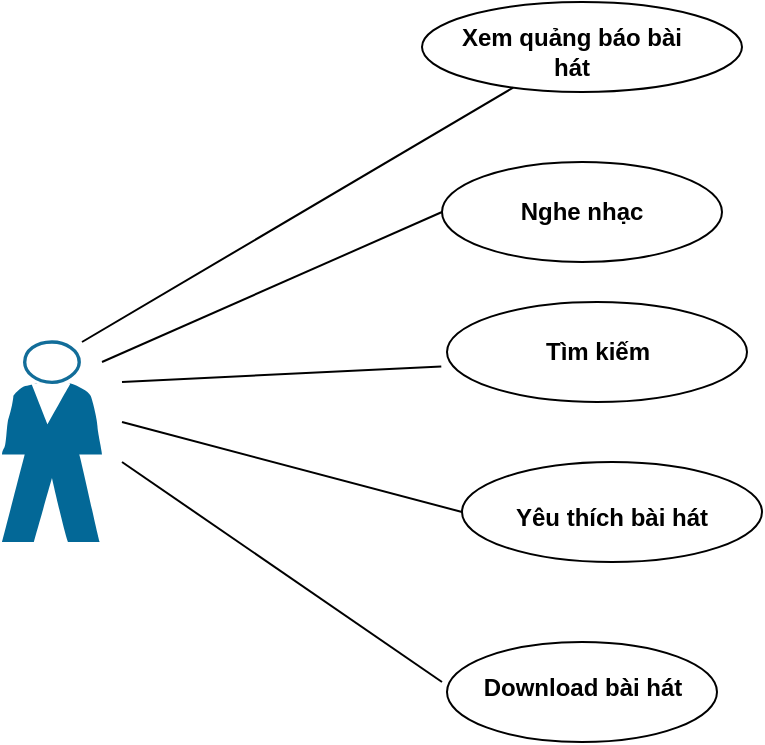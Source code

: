 <mxfile version="14.6.11" type="github" pages="4">
  <diagram id="IDKHyacnDfCnakZO-BiC" name="user">
    <mxGraphModel dx="1024" dy="477" grid="1" gridSize="10" guides="1" tooltips="1" connect="1" arrows="1" fold="1" page="1" pageScale="1" pageWidth="850" pageHeight="1100" math="0" shadow="0">
      <root>
        <mxCell id="0" />
        <mxCell id="1" parent="0" />
        <mxCell id="XPK_ZJJc3qF2LnLm9UPg-12" value="" style="ellipse;whiteSpace=wrap;html=1;" parent="1" vertex="1">
          <mxGeometry x="310" y="80" width="160" height="45" as="geometry" />
        </mxCell>
        <mxCell id="XPK_ZJJc3qF2LnLm9UPg-13" value="&lt;b&gt;Xem quảng báo bài hát&lt;/b&gt;" style="text;html=1;strokeColor=none;fillColor=none;align=center;verticalAlign=middle;whiteSpace=wrap;rounded=0;" parent="1" vertex="1">
          <mxGeometry x="320" y="95" width="130" height="20" as="geometry" />
        </mxCell>
        <mxCell id="XPK_ZJJc3qF2LnLm9UPg-14" value="" style="ellipse;whiteSpace=wrap;html=1;" parent="1" vertex="1">
          <mxGeometry x="320" y="160" width="140" height="50" as="geometry" />
        </mxCell>
        <mxCell id="XPK_ZJJc3qF2LnLm9UPg-15" value="&lt;b&gt;Nghe nhạc&lt;/b&gt;" style="text;html=1;strokeColor=none;fillColor=none;align=center;verticalAlign=middle;whiteSpace=wrap;rounded=0;" parent="1" vertex="1">
          <mxGeometry x="350" y="177.5" width="80" height="15" as="geometry" />
        </mxCell>
        <mxCell id="XPK_ZJJc3qF2LnLm9UPg-17" value="&lt;b&gt;Tìm kiếm&lt;/b&gt;" style="ellipse;whiteSpace=wrap;html=1;" parent="1" vertex="1">
          <mxGeometry x="322.5" y="230" width="150" height="50" as="geometry" />
        </mxCell>
        <mxCell id="XPK_ZJJc3qF2LnLm9UPg-20" value="" style="ellipse;whiteSpace=wrap;html=1;" parent="1" vertex="1">
          <mxGeometry x="330" y="310" width="150" height="50" as="geometry" />
        </mxCell>
        <mxCell id="XPK_ZJJc3qF2LnLm9UPg-21" value="&lt;b&gt;Yêu thích bài hát&lt;/b&gt;" style="text;html=1;strokeColor=none;fillColor=none;align=center;verticalAlign=middle;whiteSpace=wrap;rounded=0;" parent="1" vertex="1">
          <mxGeometry x="340" y="330" width="130" height="15" as="geometry" />
        </mxCell>
        <mxCell id="XPK_ZJJc3qF2LnLm9UPg-27" value="" style="ellipse;whiteSpace=wrap;html=1;" parent="1" vertex="1">
          <mxGeometry x="322.5" y="400" width="135" height="50" as="geometry" />
        </mxCell>
        <mxCell id="XPK_ZJJc3qF2LnLm9UPg-28" value="&lt;b&gt;Download bài hát&lt;/b&gt;" style="text;html=1;strokeColor=none;fillColor=none;align=center;verticalAlign=middle;whiteSpace=wrap;rounded=0;" parent="1" vertex="1">
          <mxGeometry x="332.5" y="410" width="115" height="25" as="geometry" />
        </mxCell>
        <mxCell id="LQmH_3NReBdy-8mwZp02-1" value="" style="shape=mxgraph.cisco.people.standing_man;html=1;pointerEvents=1;dashed=0;fillColor=#036897;strokeColor=#ffffff;strokeWidth=2;verticalLabelPosition=bottom;verticalAlign=top;align=center;outlineConnect=0;" parent="1" vertex="1">
          <mxGeometry x="100" y="250" width="50" height="100" as="geometry" />
        </mxCell>
        <mxCell id="59jQdxUxlvrfAt8fMVxf-2" value="" style="endArrow=none;html=1;" parent="1" target="XPK_ZJJc3qF2LnLm9UPg-12" edge="1">
          <mxGeometry width="50" height="50" relative="1" as="geometry">
            <mxPoint x="140" y="250" as="sourcePoint" />
            <mxPoint x="210" y="110" as="targetPoint" />
          </mxGeometry>
        </mxCell>
        <mxCell id="59jQdxUxlvrfAt8fMVxf-3" value="" style="endArrow=none;html=1;entryX=0;entryY=0.5;entryDx=0;entryDy=0;" parent="1" target="XPK_ZJJc3qF2LnLm9UPg-14" edge="1">
          <mxGeometry width="50" height="50" relative="1" as="geometry">
            <mxPoint x="150" y="260" as="sourcePoint" />
            <mxPoint x="210" y="110" as="targetPoint" />
          </mxGeometry>
        </mxCell>
        <mxCell id="59jQdxUxlvrfAt8fMVxf-4" value="" style="endArrow=none;html=1;entryX=-0.019;entryY=0.644;entryDx=0;entryDy=0;entryPerimeter=0;" parent="1" target="XPK_ZJJc3qF2LnLm9UPg-17" edge="1">
          <mxGeometry width="50" height="50" relative="1" as="geometry">
            <mxPoint x="160" y="270" as="sourcePoint" />
            <mxPoint x="220" y="120" as="targetPoint" />
          </mxGeometry>
        </mxCell>
        <mxCell id="59jQdxUxlvrfAt8fMVxf-5" value="" style="endArrow=none;html=1;entryX=0;entryY=0.5;entryDx=0;entryDy=0;" parent="1" target="XPK_ZJJc3qF2LnLm9UPg-20" edge="1">
          <mxGeometry width="50" height="50" relative="1" as="geometry">
            <mxPoint x="160" y="290" as="sourcePoint" />
            <mxPoint x="320" y="330" as="targetPoint" />
          </mxGeometry>
        </mxCell>
        <mxCell id="59jQdxUxlvrfAt8fMVxf-6" value="" style="endArrow=none;html=1;" parent="1" edge="1">
          <mxGeometry width="50" height="50" relative="1" as="geometry">
            <mxPoint x="160" y="310" as="sourcePoint" />
            <mxPoint x="320" y="420" as="targetPoint" />
          </mxGeometry>
        </mxCell>
      </root>
    </mxGraphModel>
  </diagram>
  <diagram id="T5v34h_ZjHuQWcAYdrY_" name="listten">
    <mxGraphModel dx="1205" dy="561" grid="1" gridSize="10" guides="1" tooltips="1" connect="1" arrows="1" fold="1" page="1" pageScale="1" pageWidth="850" pageHeight="1100" math="0" shadow="0">
      <root>
        <mxCell id="AHUAUrbn2qdXQ1BKZ7xm-0" />
        <mxCell id="AHUAUrbn2qdXQ1BKZ7xm-1" parent="AHUAUrbn2qdXQ1BKZ7xm-0" />
        <mxCell id="q0q16ZGH-iIZusizeGe_-0" value="" style="shape=mxgraph.signs.people.woman_2;html=1;pointerEvents=1;fillColor=#000000;strokeColor=none;verticalLabelPosition=bottom;verticalAlign=top;align=center;" parent="AHUAUrbn2qdXQ1BKZ7xm-1" vertex="1">
          <mxGeometry x="20" y="325" width="60" height="120" as="geometry" />
        </mxCell>
        <mxCell id="q0q16ZGH-iIZusizeGe_-1" value="" style="ellipse;whiteSpace=wrap;html=1;" parent="AHUAUrbn2qdXQ1BKZ7xm-1" vertex="1">
          <mxGeometry x="180" y="340" width="180" height="70" as="geometry" />
        </mxCell>
        <mxCell id="q0q16ZGH-iIZusizeGe_-2" value="&lt;b&gt;Chọn Album, chủ đề,thể loại bài hát&lt;/b&gt;" style="text;html=1;strokeColor=none;fillColor=none;align=center;verticalAlign=middle;whiteSpace=wrap;rounded=0;" parent="AHUAUrbn2qdXQ1BKZ7xm-1" vertex="1">
          <mxGeometry x="195" y="360" width="155" height="30" as="geometry" />
        </mxCell>
        <mxCell id="q0q16ZGH-iIZusizeGe_-3" value="&lt;b&gt;Chọn một bài hát&lt;/b&gt;" style="ellipse;whiteSpace=wrap;html=1;" parent="AHUAUrbn2qdXQ1BKZ7xm-1" vertex="1">
          <mxGeometry x="370" y="160" width="150" height="50" as="geometry" />
        </mxCell>
        <mxCell id="q0q16ZGH-iIZusizeGe_-4" value="Nghe các bài hát trong bảng xếp hạng" style="ellipse;whiteSpace=wrap;html=1;fontStyle=1" parent="AHUAUrbn2qdXQ1BKZ7xm-1" vertex="1">
          <mxGeometry x="390" y="480" width="160" height="50" as="geometry" />
        </mxCell>
        <mxCell id="q0q16ZGH-iIZusizeGe_-5" value="&lt;b&gt;Nghe nhạc&lt;/b&gt;" style="ellipse;whiteSpace=wrap;html=1;" parent="AHUAUrbn2qdXQ1BKZ7xm-1" vertex="1">
          <mxGeometry x="480" y="320" width="120" height="40" as="geometry" />
        </mxCell>
        <mxCell id="q0q16ZGH-iIZusizeGe_-6" value="&lt;span&gt;Nghe &lt;/span&gt;lặp lại" style="ellipse;whiteSpace=wrap;html=1;fontStyle=1" parent="AHUAUrbn2qdXQ1BKZ7xm-1" vertex="1">
          <mxGeometry x="620" y="160" width="110" height="40" as="geometry" />
        </mxCell>
        <mxCell id="q0q16ZGH-iIZusizeGe_-7" value="Yêu thích" style="ellipse;whiteSpace=wrap;html=1;fontStyle=1" parent="AHUAUrbn2qdXQ1BKZ7xm-1" vertex="1">
          <mxGeometry x="690" y="260" width="100" height="40" as="geometry" />
        </mxCell>
        <mxCell id="q0q16ZGH-iIZusizeGe_-8" value="Download" style="ellipse;whiteSpace=wrap;html=1;fontStyle=1" parent="AHUAUrbn2qdXQ1BKZ7xm-1" vertex="1">
          <mxGeometry x="700" y="365" width="100" height="40" as="geometry" />
        </mxCell>
        <mxCell id="q0q16ZGH-iIZusizeGe_-9" value="Nghe xáo bài" style="ellipse;whiteSpace=wrap;html=1;fontStyle=1" parent="AHUAUrbn2qdXQ1BKZ7xm-1" vertex="1">
          <mxGeometry x="510" y="580" width="120" height="40" as="geometry" />
        </mxCell>
        <mxCell id="q0q16ZGH-iIZusizeGe_-10" value="Nghe lặp lại" style="ellipse;whiteSpace=wrap;html=1;fontStyle=1" parent="AHUAUrbn2qdXQ1BKZ7xm-1" vertex="1">
          <mxGeometry x="670" y="580" width="110" height="40" as="geometry" />
        </mxCell>
        <mxCell id="q0q16ZGH-iIZusizeGe_-11" value="Chọn chế độ nghe" style="ellipse;whiteSpace=wrap;html=1;fontStyle=1" parent="AHUAUrbn2qdXQ1BKZ7xm-1" vertex="1">
          <mxGeometry x="610" y="485" width="110" height="40" as="geometry" />
        </mxCell>
        <mxCell id="bTbORLw16BzW8U07cPi3-0" value="" style="endArrow=none;html=1;entryX=0;entryY=1;entryDx=0;entryDy=0;exitX=0.5;exitY=0;exitDx=0;exitDy=0;" parent="AHUAUrbn2qdXQ1BKZ7xm-1" source="q0q16ZGH-iIZusizeGe_-1" target="q0q16ZGH-iIZusizeGe_-3" edge="1">
          <mxGeometry width="50" height="50" relative="1" as="geometry">
            <mxPoint x="410" y="480" as="sourcePoint" />
            <mxPoint x="460" y="430" as="targetPoint" />
          </mxGeometry>
        </mxCell>
        <mxCell id="bTbORLw16BzW8U07cPi3-1" value="" style="endArrow=none;html=1;entryX=0;entryY=0;entryDx=0;entryDy=0;exitX=0.5;exitY=1;exitDx=0;exitDy=0;" parent="AHUAUrbn2qdXQ1BKZ7xm-1" source="q0q16ZGH-iIZusizeGe_-1" target="q0q16ZGH-iIZusizeGe_-4" edge="1">
          <mxGeometry width="50" height="50" relative="1" as="geometry">
            <mxPoint x="140" y="560" as="sourcePoint" />
            <mxPoint x="190" y="510" as="targetPoint" />
          </mxGeometry>
        </mxCell>
        <mxCell id="bTbORLw16BzW8U07cPi3-3" value="" style="endArrow=none;html=1;entryX=0;entryY=0.5;entryDx=0;entryDy=0;" parent="AHUAUrbn2qdXQ1BKZ7xm-1" source="q0q16ZGH-iIZusizeGe_-4" target="q0q16ZGH-iIZusizeGe_-11" edge="1">
          <mxGeometry width="50" height="50" relative="1" as="geometry">
            <mxPoint x="510" y="560" as="sourcePoint" />
            <mxPoint x="560" y="510" as="targetPoint" />
          </mxGeometry>
        </mxCell>
        <mxCell id="bTbORLw16BzW8U07cPi3-4" value="" style="endArrow=none;html=1;entryX=0.5;entryY=1;entryDx=0;entryDy=0;exitX=1;exitY=0;exitDx=0;exitDy=0;" parent="AHUAUrbn2qdXQ1BKZ7xm-1" source="q0q16ZGH-iIZusizeGe_-9" target="q0q16ZGH-iIZusizeGe_-11" edge="1">
          <mxGeometry width="50" height="50" relative="1" as="geometry">
            <mxPoint x="560" y="610" as="sourcePoint" />
            <mxPoint x="600" y="570" as="targetPoint" />
          </mxGeometry>
        </mxCell>
        <mxCell id="bTbORLw16BzW8U07cPi3-5" value="" style="endArrow=none;html=1;exitX=0.5;exitY=0;exitDx=0;exitDy=0;entryX=0.5;entryY=1;entryDx=0;entryDy=0;" parent="AHUAUrbn2qdXQ1BKZ7xm-1" source="q0q16ZGH-iIZusizeGe_-10" target="q0q16ZGH-iIZusizeGe_-11" edge="1">
          <mxGeometry width="50" height="50" relative="1" as="geometry">
            <mxPoint x="640" y="640" as="sourcePoint" />
            <mxPoint x="660" y="550" as="targetPoint" />
          </mxGeometry>
        </mxCell>
        <mxCell id="bTbORLw16BzW8U07cPi3-6" value="" style="endArrow=none;html=1;entryX=0.727;entryY=0.951;entryDx=0;entryDy=0;entryPerimeter=0;exitX=0.037;exitY=0.156;exitDx=0;exitDy=0;exitPerimeter=0;" parent="AHUAUrbn2qdXQ1BKZ7xm-1" source="q0q16ZGH-iIZusizeGe_-8" target="q0q16ZGH-iIZusizeGe_-5" edge="1">
          <mxGeometry width="50" height="50" relative="1" as="geometry">
            <mxPoint x="600" y="440" as="sourcePoint" />
            <mxPoint x="650" y="390" as="targetPoint" />
          </mxGeometry>
        </mxCell>
        <mxCell id="bTbORLw16BzW8U07cPi3-7" value="" style="endArrow=none;html=1;entryX=0;entryY=1;entryDx=0;entryDy=0;" parent="AHUAUrbn2qdXQ1BKZ7xm-1" target="q0q16ZGH-iIZusizeGe_-7" edge="1">
          <mxGeometry width="50" height="50" relative="1" as="geometry">
            <mxPoint x="591" y="330" as="sourcePoint" />
            <mxPoint x="700" y="290" as="targetPoint" />
          </mxGeometry>
        </mxCell>
        <mxCell id="bTbORLw16BzW8U07cPi3-8" value="" style="endArrow=none;html=1;exitX=1.026;exitY=0.464;exitDx=0;exitDy=0;exitPerimeter=0;entryX=0.056;entryY=0.581;entryDx=0;entryDy=0;entryPerimeter=0;" parent="AHUAUrbn2qdXQ1BKZ7xm-1" source="q0q16ZGH-iIZusizeGe_-0" target="q0q16ZGH-iIZusizeGe_-1" edge="1">
          <mxGeometry width="50" height="50" relative="1" as="geometry">
            <mxPoint x="110" y="400" as="sourcePoint" />
            <mxPoint x="160" y="350" as="targetPoint" />
          </mxGeometry>
        </mxCell>
        <mxCell id="bTbORLw16BzW8U07cPi3-9" value="&lt;b style=&quot;font-size: 15px;&quot;&gt;Người dùng&lt;/b&gt;" style="text;html=1;strokeColor=none;fillColor=none;align=center;verticalAlign=middle;whiteSpace=wrap;rounded=0;fontSize=15;" parent="AHUAUrbn2qdXQ1BKZ7xm-1" vertex="1">
          <mxGeometry y="445" width="110" height="50" as="geometry" />
        </mxCell>
        <mxCell id="OnjByZymX0Bti7l665xW-0" value="&amp;lt;&amp;lt;include&amp;gt;&amp;gt;" style="html=1;verticalAlign=bottom;labelBackgroundColor=none;endArrow=open;endFill=0;dashed=1;rounded=0;edgeStyle=orthogonalEdgeStyle;exitX=0.5;exitY=1;exitDx=0;exitDy=0;" parent="AHUAUrbn2qdXQ1BKZ7xm-1" source="q0q16ZGH-iIZusizeGe_-3" target="q0q16ZGH-iIZusizeGe_-5" edge="1">
          <mxGeometry x="0.159" width="160" relative="1" as="geometry">
            <mxPoint x="440" y="230" as="sourcePoint" />
            <mxPoint x="600" y="260" as="targetPoint" />
            <Array as="points">
              <mxPoint x="490" y="210" />
            </Array>
            <mxPoint as="offset" />
          </mxGeometry>
        </mxCell>
        <mxCell id="OnjByZymX0Bti7l665xW-3" value="&amp;lt;&amp;lt;include&amp;gt;&amp;gt;" style="html=1;verticalAlign=bottom;labelBackgroundColor=none;endArrow=open;endFill=0;dashed=1;rounded=0;edgeStyle=orthogonalEdgeStyle;exitX=0.302;exitY=1.055;exitDx=0;exitDy=0;exitPerimeter=0;entryX=0.737;entryY=0.035;entryDx=0;entryDy=0;entryPerimeter=0;" parent="AHUAUrbn2qdXQ1BKZ7xm-1" source="q0q16ZGH-iIZusizeGe_-6" target="q0q16ZGH-iIZusizeGe_-5" edge="1">
          <mxGeometry width="160" relative="1" as="geometry">
            <mxPoint x="550" y="260" as="sourcePoint" />
            <mxPoint x="710" y="260" as="targetPoint" />
          </mxGeometry>
        </mxCell>
      </root>
    </mxGraphModel>
  </diagram>
  <diagram id="qlNiyGU9iYu4FoRi4JfD" name="tuần tự tìm kiếm">
    <mxGraphModel dx="1024" dy="477" grid="1" gridSize="10" guides="1" tooltips="1" connect="1" arrows="1" fold="1" page="1" pageScale="1" pageWidth="850" pageHeight="1100" math="0" shadow="0">
      <root>
        <mxCell id="v9NZ9XYUT-NluyzWNhIt-0" />
        <mxCell id="v9NZ9XYUT-NluyzWNhIt-1" parent="v9NZ9XYUT-NluyzWNhIt-0" />
        <mxCell id="v9NZ9XYUT-NluyzWNhIt-2" value="" style="shape=mxgraph.cisco.people.standing_man;html=1;pointerEvents=1;dashed=0;fillColor=#036897;strokeColor=#ffffff;strokeWidth=2;verticalLabelPosition=bottom;verticalAlign=top;align=center;outlineConnect=0;fontStyle=1;fontSize=13;" parent="v9NZ9XYUT-NluyzWNhIt-1" vertex="1">
          <mxGeometry x="63" y="40" width="22" height="60" as="geometry" />
        </mxCell>
        <mxCell id="v9NZ9XYUT-NluyzWNhIt-3" value="Người dùng" style="text;html=1;strokeColor=none;fillColor=none;align=center;verticalAlign=middle;whiteSpace=wrap;rounded=0;fontStyle=1;fontSize=13;" parent="v9NZ9XYUT-NluyzWNhIt-1" vertex="1">
          <mxGeometry x="33.5" y="110" width="81" height="20" as="geometry" />
        </mxCell>
        <mxCell id="v9NZ9XYUT-NluyzWNhIt-5" value=":Giao diện tìm kiếm" style="rounded=0;whiteSpace=wrap;html=1;fontStyle=1;fontSize=13;" parent="v9NZ9XYUT-NluyzWNhIt-1" vertex="1">
          <mxGeometry x="210" y="80" width="120" height="40" as="geometry" />
        </mxCell>
        <mxCell id="v9NZ9XYUT-NluyzWNhIt-6" value=":Điều kiện tìm kiếm" style="rounded=0;whiteSpace=wrap;html=1;fontStyle=1;fontSize=13;" parent="v9NZ9XYUT-NluyzWNhIt-1" vertex="1">
          <mxGeometry x="460" y="80" width="150" height="40" as="geometry" />
        </mxCell>
        <mxCell id="v9NZ9XYUT-NluyzWNhIt-7" value=":Bài hát" style="rounded=0;whiteSpace=wrap;html=1;fontStyle=1;fontSize=13;" parent="v9NZ9XYUT-NluyzWNhIt-1" vertex="1">
          <mxGeometry x="700" y="80" width="130" height="40" as="geometry" />
        </mxCell>
        <mxCell id="v9NZ9XYUT-NluyzWNhIt-10" value="" style="endArrow=none;html=1;rounded=0;dashed=1;dashPattern=1 2;edgeStyle=orthogonalEdgeStyle;fontStyle=1;fontSize=13;" parent="v9NZ9XYUT-NluyzWNhIt-1" edge="1">
          <mxGeometry relative="1" as="geometry">
            <mxPoint x="75" y="130" as="sourcePoint" />
            <mxPoint x="75.0" y="250" as="targetPoint" />
            <Array as="points">
              <mxPoint x="75" y="130" />
            </Array>
          </mxGeometry>
        </mxCell>
        <mxCell id="v9NZ9XYUT-NluyzWNhIt-13" value="" style="endArrow=none;html=1;rounded=0;dashed=1;dashPattern=1 2;edgeStyle=orthogonalEdgeStyle;startArrow=none;fontStyle=1;fontSize=13;" parent="v9NZ9XYUT-NluyzWNhIt-1" edge="1">
          <mxGeometry relative="1" as="geometry">
            <mxPoint x="534" y="360" as="sourcePoint" />
            <mxPoint x="534" y="480" as="targetPoint" />
            <Array as="points">
              <mxPoint x="534" y="420" />
            </Array>
          </mxGeometry>
        </mxCell>
        <mxCell id="v9NZ9XYUT-NluyzWNhIt-14" value="" style="endArrow=none;html=1;rounded=0;dashed=1;dashPattern=1 2;edgeStyle=orthogonalEdgeStyle;fontStyle=1;fontSize=13;" parent="v9NZ9XYUT-NluyzWNhIt-1" edge="1">
          <mxGeometry relative="1" as="geometry">
            <mxPoint x="764.87" y="120" as="sourcePoint" />
            <mxPoint x="765.0" y="560" as="targetPoint" />
            <Array as="points">
              <mxPoint x="775" y="120" />
              <mxPoint x="775" y="560" />
            </Array>
          </mxGeometry>
        </mxCell>
        <mxCell id="v9NZ9XYUT-NluyzWNhIt-15" value="" style="html=1;verticalAlign=bottom;labelBackgroundColor=none;endArrow=block;endFill=1;rounded=0;edgeStyle=orthogonalEdgeStyle;fontStyle=1;fontSize=13;" parent="v9NZ9XYUT-NluyzWNhIt-1" edge="1">
          <mxGeometry width="160" relative="1" as="geometry">
            <mxPoint x="70" y="180" as="sourcePoint" />
            <mxPoint x="280" y="180" as="targetPoint" />
          </mxGeometry>
        </mxCell>
        <mxCell id="v9NZ9XYUT-NluyzWNhIt-16" value="1. Chọn chức năng tìm kiếm" style="text;html=1;align=center;verticalAlign=middle;resizable=0;points=[];autosize=1;strokeColor=none;fontStyle=1;fontSize=13;" parent="v9NZ9XYUT-NluyzWNhIt-1" vertex="1">
          <mxGeometry x="90" y="150" width="190" height="20" as="geometry" />
        </mxCell>
        <mxCell id="v9NZ9XYUT-NluyzWNhIt-20" value="" style="html=1;verticalAlign=bottom;labelBackgroundColor=none;endArrow=block;endFill=1;rounded=0;edgeStyle=orthogonalEdgeStyle;exitX=0.5;exitY=0.585;exitDx=0;exitDy=0;exitPerimeter=0;fontStyle=1;fontSize=13;" parent="v9NZ9XYUT-NluyzWNhIt-1" edge="1">
          <mxGeometry width="160" relative="1" as="geometry">
            <mxPoint x="277.5" y="256.05" as="sourcePoint" />
            <mxPoint x="70" y="256" as="targetPoint" />
            <Array as="points">
              <mxPoint x="94" y="256" />
            </Array>
          </mxGeometry>
        </mxCell>
        <mxCell id="v9NZ9XYUT-NluyzWNhIt-21" value="2. Yêu cầu nhập thông tin tìm kiếm" style="text;html=1;align=center;verticalAlign=middle;resizable=0;points=[];autosize=1;strokeColor=none;fontStyle=1;fontSize=13;" parent="v9NZ9XYUT-NluyzWNhIt-1" vertex="1">
          <mxGeometry x="65" y="260" width="230" height="20" as="geometry" />
        </mxCell>
        <mxCell id="v9NZ9XYUT-NluyzWNhIt-28" value="" style="endArrow=none;html=1;rounded=0;dashed=1;dashPattern=1 2;edgeStyle=orthogonalEdgeStyle;fontStyle=1;fontSize=13;" parent="v9NZ9XYUT-NluyzWNhIt-1" target="gShgVZ2-Nx80b_-mKjH6-0" edge="1">
          <mxGeometry relative="1" as="geometry">
            <mxPoint x="284.29" y="120" as="sourcePoint" />
            <mxPoint x="284.29" y="190" as="targetPoint" />
            <Array as="points">
              <mxPoint x="284" y="180" />
              <mxPoint x="284" y="180" />
            </Array>
          </mxGeometry>
        </mxCell>
        <mxCell id="v9NZ9XYUT-NluyzWNhIt-29" value="" style="html=1;verticalAlign=bottom;labelBackgroundColor=none;endArrow=block;endFill=1;rounded=0;edgeStyle=orthogonalEdgeStyle;exitX=1.053;exitY=0.596;exitDx=0;exitDy=0;exitPerimeter=0;fontStyle=1;fontSize=13;entryX=-0.253;entryY=0.032;entryDx=0;entryDy=0;entryPerimeter=0;" parent="v9NZ9XYUT-NluyzWNhIt-1" target="gShgVZ2-Nx80b_-mKjH6-4" edge="1" source="gShgVZ2-Nx80b_-mKjH6-1">
          <mxGeometry width="160" relative="1" as="geometry">
            <mxPoint x="77.14" y="356.49" as="sourcePoint" />
            <mxPoint x="280" y="359" as="targetPoint" />
            <Array as="points">
              <mxPoint x="66" y="360" />
              <mxPoint x="173" y="360" />
            </Array>
          </mxGeometry>
        </mxCell>
        <mxCell id="v9NZ9XYUT-NluyzWNhIt-30" value="3. Nhập thông tin tìm kiếm" style="text;html=1;align=center;verticalAlign=middle;resizable=0;points=[];autosize=1;strokeColor=none;fontStyle=1;fontSize=13;" parent="v9NZ9XYUT-NluyzWNhIt-1" vertex="1">
          <mxGeometry x="95" y="330" width="180" height="20" as="geometry" />
        </mxCell>
        <mxCell id="v9NZ9XYUT-NluyzWNhIt-32" value="" style="html=1;verticalAlign=bottom;labelBackgroundColor=none;endArrow=block;endFill=1;rounded=0;edgeStyle=orthogonalEdgeStyle;fontStyle=1;fontSize=13;exitX=1.067;exitY=0.029;exitDx=0;exitDy=0;exitPerimeter=0;" parent="v9NZ9XYUT-NluyzWNhIt-1" source="gShgVZ2-Nx80b_-mKjH6-4" edge="1">
          <mxGeometry width="160" relative="1" as="geometry">
            <mxPoint x="290" y="360" as="sourcePoint" />
            <mxPoint x="530" y="360" as="targetPoint" />
            <Array as="points">
              <mxPoint x="281" y="360" />
            </Array>
          </mxGeometry>
        </mxCell>
        <mxCell id="v9NZ9XYUT-NluyzWNhIt-33" value="4. Yêu cầu tìm kiếm" style="text;html=1;align=center;verticalAlign=middle;resizable=0;points=[];autosize=1;strokeColor=none;fontStyle=1;fontSize=13;" parent="v9NZ9XYUT-NluyzWNhIt-1" vertex="1">
          <mxGeometry x="320" y="330" width="140" height="20" as="geometry" />
        </mxCell>
        <mxCell id="v9NZ9XYUT-NluyzWNhIt-35" value="" style="endArrow=none;html=1;rounded=0;dashed=1;dashPattern=1 2;edgeStyle=orthogonalEdgeStyle;fontStyle=1;fontSize=13;" parent="v9NZ9XYUT-NluyzWNhIt-1" edge="1">
          <mxGeometry relative="1" as="geometry">
            <mxPoint x="534.58" y="120" as="sourcePoint" />
            <mxPoint x="534.667" y="360" as="targetPoint" />
            <Array as="points">
              <mxPoint x="535" y="220" />
              <mxPoint x="535" y="220" />
            </Array>
          </mxGeometry>
        </mxCell>
        <mxCell id="v9NZ9XYUT-NluyzWNhIt-37" value="" style="html=1;points=[];perimeter=orthogonalPerimeter;fillColor=#000000;strokeColor=none;fontStyle=1;fontSize=13;" parent="v9NZ9XYUT-NluyzWNhIt-1" vertex="1">
          <mxGeometry x="540" y="500" width="10" height="40" as="geometry" />
        </mxCell>
        <mxCell id="v9NZ9XYUT-NluyzWNhIt-39" value="" style="endArrow=open;startArrow=none;endFill=0;startFill=0;endSize=8;html=1;verticalAlign=bottom;labelBackgroundColor=none;strokeWidth=1;rounded=0;edgeStyle=orthogonalEdgeStyle;fontStyle=1;fontSize=13;" parent="v9NZ9XYUT-NluyzWNhIt-1" source="gShgVZ2-Nx80b_-mKjH6-5" edge="1">
          <mxGeometry width="160" relative="1" as="geometry">
            <mxPoint x="540" y="390" as="sourcePoint" />
            <mxPoint x="550" y="430" as="targetPoint" />
            <Array as="points">
              <mxPoint x="590" y="390" />
              <mxPoint x="590" y="430" />
            </Array>
          </mxGeometry>
        </mxCell>
        <mxCell id="v9NZ9XYUT-NluyzWNhIt-40" value="" style="endArrow=open;startArrow=none;endFill=0;startFill=0;endSize=8;html=1;verticalAlign=bottom;labelBackgroundColor=none;strokeWidth=1;rounded=0;edgeStyle=orthogonalEdgeStyle;fontStyle=1;fontSize=13;" parent="v9NZ9XYUT-NluyzWNhIt-1" source="gShgVZ2-Nx80b_-mKjH6-8" edge="1">
          <mxGeometry width="160" relative="1" as="geometry">
            <mxPoint x="540" y="490" as="sourcePoint" />
            <mxPoint x="550" y="530" as="targetPoint" />
            <Array as="points">
              <mxPoint x="590" y="490" />
              <mxPoint x="590" y="530" />
            </Array>
          </mxGeometry>
        </mxCell>
        <mxCell id="v9NZ9XYUT-NluyzWNhIt-41" value="5.Xử lý" style="text;html=1;align=center;verticalAlign=middle;resizable=0;points=[];autosize=1;strokeColor=none;fontStyle=1;fontSize=13;" parent="v9NZ9XYUT-NluyzWNhIt-1" vertex="1">
          <mxGeometry x="590" y="400" width="60" height="20" as="geometry" />
        </mxCell>
        <mxCell id="v9NZ9XYUT-NluyzWNhIt-42" value="6. Truy vẫn lên Server" style="text;html=1;align=center;verticalAlign=middle;resizable=0;points=[];autosize=1;strokeColor=none;fontStyle=1;fontSize=13;" parent="v9NZ9XYUT-NluyzWNhIt-1" vertex="1">
          <mxGeometry x="590" y="500" width="150" height="20" as="geometry" />
        </mxCell>
        <mxCell id="v9NZ9XYUT-NluyzWNhIt-43" value="" style="endArrow=open;startArrow=none;endFill=0;startFill=0;endSize=8;html=1;verticalAlign=bottom;labelBackgroundColor=none;strokeWidth=1;rounded=0;edgeStyle=orthogonalEdgeStyle;fontStyle=1;fontSize=13;" parent="v9NZ9XYUT-NluyzWNhIt-1" edge="1">
          <mxGeometry width="160" relative="1" as="geometry">
            <mxPoint x="540" y="560" as="sourcePoint" />
            <mxPoint x="765" y="560" as="targetPoint" />
            <Array as="points">
              <mxPoint x="759" y="560" />
            </Array>
          </mxGeometry>
        </mxCell>
        <mxCell id="v9NZ9XYUT-NluyzWNhIt-44" value="7.Tìm kiếm" style="text;html=1;align=center;verticalAlign=middle;resizable=0;points=[];autosize=1;strokeColor=none;fontStyle=1;fontSize=13;" parent="v9NZ9XYUT-NluyzWNhIt-1" vertex="1">
          <mxGeometry x="600" y="540" width="80" height="20" as="geometry" />
        </mxCell>
        <mxCell id="v9NZ9XYUT-NluyzWNhIt-45" value="" style="endArrow=block;startArrow=none;endFill=0;startFill=0;endSize=8;html=1;verticalAlign=bottom;dashed=1;labelBackgroundColor=none;rounded=0;edgeStyle=orthogonalEdgeStyle;fontStyle=1;fontSize=13;entryX=1.233;entryY=0.936;entryDx=0;entryDy=0;entryPerimeter=0;" parent="v9NZ9XYUT-NluyzWNhIt-1" target="gShgVZ2-Nx80b_-mKjH6-5" edge="1">
          <mxGeometry width="160" relative="1" as="geometry">
            <mxPoint x="765" y="630" as="sourcePoint" />
            <mxPoint x="535" y="630" as="targetPoint" />
            <Array as="points" />
          </mxGeometry>
        </mxCell>
        <mxCell id="v9NZ9XYUT-NluyzWNhIt-46" value="8. Xác nhận thành công" style="text;html=1;align=center;verticalAlign=middle;resizable=0;points=[];autosize=1;strokeColor=none;fontStyle=1;fontSize=13;" parent="v9NZ9XYUT-NluyzWNhIt-1" vertex="1">
          <mxGeometry x="570" y="630" width="160" height="20" as="geometry" />
        </mxCell>
        <mxCell id="v9NZ9XYUT-NluyzWNhIt-47" value="9. Xác nhận thành công" style="text;html=1;align=center;verticalAlign=middle;resizable=0;points=[];autosize=1;strokeColor=none;fontStyle=1;fontSize=13;" parent="v9NZ9XYUT-NluyzWNhIt-1" vertex="1">
          <mxGeometry x="320" y="640" width="160" height="20" as="geometry" />
        </mxCell>
        <mxCell id="v9NZ9XYUT-NluyzWNhIt-50" value="" style="html=1;verticalAlign=bottom;labelBackgroundColor=none;endArrow=open;endFill=0;dashed=1;rounded=0;edgeStyle=orthogonalEdgeStyle;entryX=1.2;entryY=0.943;entryDx=0;entryDy=0;entryPerimeter=0;fontStyle=1;fontSize=13;" parent="v9NZ9XYUT-NluyzWNhIt-1" target="gShgVZ2-Nx80b_-mKjH6-4" edge="1">
          <mxGeometry width="160" relative="1" as="geometry">
            <mxPoint x="540" y="632" as="sourcePoint" />
            <mxPoint x="289.71" y="632.1" as="targetPoint" />
          </mxGeometry>
        </mxCell>
        <mxCell id="v9NZ9XYUT-NluyzWNhIt-51" value="" style="endArrow=none;html=1;rounded=0;dashed=1;dashPattern=1 2;edgeStyle=orthogonalEdgeStyle;fontStyle=1;fontSize=13;" parent="v9NZ9XYUT-NluyzWNhIt-1" edge="1">
          <mxGeometry relative="1" as="geometry">
            <mxPoint x="67.29" y="480" as="sourcePoint" />
            <mxPoint x="67.281" y="720" as="targetPoint" />
            <Array as="points">
              <mxPoint x="67.71" y="580" />
              <mxPoint x="67.71" y="580" />
            </Array>
          </mxGeometry>
        </mxCell>
        <mxCell id="v9NZ9XYUT-NluyzWNhIt-52" value="10. Xác nhận thành công" style="text;html=1;align=center;verticalAlign=middle;resizable=0;points=[];autosize=1;strokeColor=none;fontStyle=1;fontSize=13;" parent="v9NZ9XYUT-NluyzWNhIt-1" vertex="1">
          <mxGeometry x="90" y="660" width="170" height="20" as="geometry" />
        </mxCell>
        <mxCell id="v9NZ9XYUT-NluyzWNhIt-53" value="" style="html=1;verticalAlign=bottom;labelBackgroundColor=none;endArrow=open;endFill=0;dashed=1;rounded=0;edgeStyle=orthogonalEdgeStyle;entryX=0.971;entryY=0.91;entryDx=0;entryDy=0;entryPerimeter=0;fontStyle=1;fontSize=13;" parent="v9NZ9XYUT-NluyzWNhIt-1" edge="1">
          <mxGeometry width="160" relative="1" as="geometry">
            <mxPoint x="280" y="650" as="sourcePoint" />
            <mxPoint x="63.0" y="649.96" as="targetPoint" />
          </mxGeometry>
        </mxCell>
        <mxCell id="gShgVZ2-Nx80b_-mKjH6-0" value="" style="html=1;points=[];perimeter=orthogonalPerimeter;fontSize=12;" parent="v9NZ9XYUT-NluyzWNhIt-1" vertex="1">
          <mxGeometry x="280.0" y="180.0" width="10" height="80" as="geometry" />
        </mxCell>
        <mxCell id="gShgVZ2-Nx80b_-mKjH6-1" value="" style="html=1;points=[];perimeter=orthogonalPerimeter;fontSize=12;" parent="v9NZ9XYUT-NluyzWNhIt-1" vertex="1">
          <mxGeometry x="55" y="180" width="10" height="300" as="geometry" />
        </mxCell>
        <mxCell id="gShgVZ2-Nx80b_-mKjH6-4" value="" style="html=1;points=[];perimeter=orthogonalPerimeter;fontSize=12;" parent="v9NZ9XYUT-NluyzWNhIt-1" vertex="1">
          <mxGeometry x="270" y="350" width="10" height="300" as="geometry" />
        </mxCell>
        <mxCell id="gShgVZ2-Nx80b_-mKjH6-5" value="" style="html=1;points=[];perimeter=orthogonalPerimeter;fontSize=12;" parent="v9NZ9XYUT-NluyzWNhIt-1" vertex="1">
          <mxGeometry x="535" y="350" width="10" height="300" as="geometry" />
        </mxCell>
        <mxCell id="gShgVZ2-Nx80b_-mKjH6-7" value="" style="html=1;points=[];perimeter=orthogonalPerimeter;fontSize=12;" parent="v9NZ9XYUT-NluyzWNhIt-1" vertex="1">
          <mxGeometry x="545" y="380" width="10" height="40" as="geometry" />
        </mxCell>
        <mxCell id="gShgVZ2-Nx80b_-mKjH6-8" value="" style="html=1;points=[];perimeter=orthogonalPerimeter;fontSize=12;" parent="v9NZ9XYUT-NluyzWNhIt-1" vertex="1">
          <mxGeometry x="540" y="500" width="10" height="40" as="geometry" />
        </mxCell>
        <mxCell id="gShgVZ2-Nx80b_-mKjH6-9" value="" style="endArrow=none;startArrow=none;endFill=0;startFill=0;endSize=8;html=1;verticalAlign=bottom;labelBackgroundColor=none;strokeWidth=1;rounded=0;edgeStyle=orthogonalEdgeStyle;fontStyle=1;fontSize=13;" parent="v9NZ9XYUT-NluyzWNhIt-1" target="gShgVZ2-Nx80b_-mKjH6-8" edge="1">
          <mxGeometry width="160" relative="1" as="geometry">
            <mxPoint x="540" y="490" as="sourcePoint" />
            <mxPoint x="550" y="530" as="targetPoint" />
            <Array as="points" />
          </mxGeometry>
        </mxCell>
        <mxCell id="gShgVZ2-Nx80b_-mKjH6-10" value="" style="html=1;points=[];perimeter=orthogonalPerimeter;fontSize=12;" parent="v9NZ9XYUT-NluyzWNhIt-1" vertex="1">
          <mxGeometry x="770" y="560" width="10" height="80" as="geometry" />
        </mxCell>
      </root>
    </mxGraphModel>
  </diagram>
  <diagram id="d2y7xNeDvm4YlgxYe4M_" name="tuần tự đăng nhập">
    <mxGraphModel dx="1024" dy="477" grid="1" gridSize="10" guides="1" tooltips="1" connect="1" arrows="1" fold="1" page="1" pageScale="1" pageWidth="850" pageHeight="1100" math="0" shadow="0">
      <root>
        <mxCell id="e75MekI-SxyfvmfeKxnt-0" />
        <mxCell id="e75MekI-SxyfvmfeKxnt-1" parent="e75MekI-SxyfvmfeKxnt-0" />
        <mxCell id="0Ik08rTjeGl0Hg_9xX-s-0" value="" style="shape=mxgraph.cisco.people.standing_man;html=1;pointerEvents=1;dashed=0;fillColor=#036897;strokeColor=#ffffff;strokeWidth=2;verticalLabelPosition=bottom;verticalAlign=top;align=center;outlineConnect=0;fontSize=13;fontStyle=1" parent="e75MekI-SxyfvmfeKxnt-1" vertex="1">
          <mxGeometry x="80" y="30" width="20" height="60" as="geometry" />
        </mxCell>
        <mxCell id="0Ik08rTjeGl0Hg_9xX-s-1" value=":Người dùng" style="text;html=1;align=center;verticalAlign=middle;resizable=0;points=[];autosize=1;strokeColor=none;fontSize=13;fontStyle=1" parent="e75MekI-SxyfvmfeKxnt-1" vertex="1">
          <mxGeometry x="45" y="100" width="90" height="20" as="geometry" />
        </mxCell>
        <mxCell id="0Ik08rTjeGl0Hg_9xX-s-3" value=":Giao diện đăng nhập" style="whiteSpace=wrap;html=1;fontSize=13;fontStyle=1" parent="e75MekI-SxyfvmfeKxnt-1" vertex="1">
          <mxGeometry x="210" y="70" width="130" height="30" as="geometry" />
        </mxCell>
        <mxCell id="0Ik08rTjeGl0Hg_9xX-s-5" value=":Điều kiện đăng nhập" style="whiteSpace=wrap;html=1;fontSize=13;fontStyle=1" parent="e75MekI-SxyfvmfeKxnt-1" vertex="1">
          <mxGeometry x="430" y="70" width="130" height="30" as="geometry" />
        </mxCell>
        <mxCell id="0Ik08rTjeGl0Hg_9xX-s-6" value=":CSDL" style="whiteSpace=wrap;html=1;fontSize=13;fontStyle=1" parent="e75MekI-SxyfvmfeKxnt-1" vertex="1">
          <mxGeometry x="660" y="70" width="90" height="30" as="geometry" />
        </mxCell>
        <mxCell id="54uV52OKShbW75Wi95tR-0" value="" style="endArrow=none;html=1;rounded=0;dashed=1;dashPattern=1 2;edgeStyle=orthogonalEdgeStyle;fontStyle=1;fontSize=13;" parent="e75MekI-SxyfvmfeKxnt-1" target="450ZV4ohl-Z3qV-yQ9T--0" edge="1" source="0Ik08rTjeGl0Hg_9xX-s-1">
          <mxGeometry relative="1" as="geometry">
            <mxPoint x="89.5" y="130" as="sourcePoint" />
            <mxPoint x="90" y="290" as="targetPoint" />
            <Array as="points" />
          </mxGeometry>
        </mxCell>
        <mxCell id="54uV52OKShbW75Wi95tR-1" value="" style="endArrow=none;html=1;rounded=0;dashed=1;dashPattern=1 2;edgeStyle=orthogonalEdgeStyle;fontStyle=1;fontSize=13;exitX=0.5;exitY=1;exitDx=0;exitDy=0;" parent="e75MekI-SxyfvmfeKxnt-1" edge="1" source="0Ik08rTjeGl0Hg_9xX-s-3">
          <mxGeometry relative="1" as="geometry">
            <mxPoint x="274.5" y="120" as="sourcePoint" />
            <mxPoint x="274.5" y="240" as="targetPoint" />
            <Array as="points">
              <mxPoint x="275" y="120" />
            </Array>
          </mxGeometry>
        </mxCell>
        <mxCell id="54uV52OKShbW75Wi95tR-2" value="" style="endArrow=open;startArrow=none;endFill=0;startFill=0;endSize=8;html=1;verticalAlign=bottom;labelBackgroundColor=none;strokeWidth=1;rounded=0;edgeStyle=orthogonalEdgeStyle;fontSize=13;fontStyle=1" parent="e75MekI-SxyfvmfeKxnt-1" edge="1">
          <mxGeometry width="160" relative="1" as="geometry">
            <mxPoint x="90" y="190" as="sourcePoint" />
            <mxPoint x="269" y="190" as="targetPoint" />
          </mxGeometry>
        </mxCell>
        <mxCell id="54uV52OKShbW75Wi95tR-3" value="1. Chọn chức năng đăng nhập" style="text;html=1;align=center;verticalAlign=middle;resizable=0;points=[];autosize=1;strokeColor=none;fontSize=13;fontStyle=1" parent="e75MekI-SxyfvmfeKxnt-1" vertex="1">
          <mxGeometry x="80" y="160" width="200" height="20" as="geometry" />
        </mxCell>
        <mxCell id="54uV52OKShbW75Wi95tR-5" value="" style="html=1;points=[];perimeter=orthogonalPerimeter;fontSize=13;fontStyle=1" parent="e75MekI-SxyfvmfeKxnt-1" vertex="1">
          <mxGeometry x="270" y="190" width="10" height="80" as="geometry" />
        </mxCell>
        <mxCell id="54uV52OKShbW75Wi95tR-6" value="" style="endArrow=open;startArrow=none;endFill=0;startFill=0;endSize=8;html=1;verticalAlign=bottom;labelBackgroundColor=none;strokeWidth=1;rounded=0;edgeStyle=orthogonalEdgeStyle;fontSize=13;fontStyle=1" parent="e75MekI-SxyfvmfeKxnt-1" edge="1">
          <mxGeometry width="160" relative="1" as="geometry">
            <mxPoint x="271" y="260" as="sourcePoint" />
            <mxPoint x="90" y="260" as="targetPoint" />
            <Array as="points">
              <mxPoint x="271" y="260" />
            </Array>
          </mxGeometry>
        </mxCell>
        <mxCell id="54uV52OKShbW75Wi95tR-7" value="2.Yêu cầu nhập thông tin" style="text;html=1;align=center;verticalAlign=middle;resizable=0;points=[];autosize=1;strokeColor=none;fontSize=13;fontStyle=1" parent="e75MekI-SxyfvmfeKxnt-1" vertex="1">
          <mxGeometry x="95" y="270" width="170" height="20" as="geometry" />
        </mxCell>
        <mxCell id="450ZV4ohl-Z3qV-yQ9T--0" value="" style="html=1;points=[];perimeter=orthogonalPerimeter;fontSize=13;fontStyle=1" parent="e75MekI-SxyfvmfeKxnt-1" vertex="1">
          <mxGeometry x="85" y="250" width="10" height="100" as="geometry" />
        </mxCell>
        <mxCell id="450ZV4ohl-Z3qV-yQ9T--1" value="" style="endArrow=open;startArrow=none;endFill=0;startFill=0;endSize=8;html=1;verticalAlign=bottom;labelBackgroundColor=none;strokeWidth=1;rounded=0;edgeStyle=orthogonalEdgeStyle;fontSize=13;entryX=-0.314;entryY=0.086;entryDx=0;entryDy=0;entryPerimeter=0;fontStyle=1" parent="e75MekI-SxyfvmfeKxnt-1" target="glC-KtAtNVhnZZhgneJC-0" edge="1">
          <mxGeometry width="160" relative="1" as="geometry">
            <mxPoint x="100" y="330" as="sourcePoint" />
            <mxPoint x="260" y="330" as="targetPoint" />
            <Array as="points" />
          </mxGeometry>
        </mxCell>
        <mxCell id="glC-KtAtNVhnZZhgneJC-0" value="" style="html=1;points=[];perimeter=orthogonalPerimeter;fontSize=13;fontStyle=1" parent="e75MekI-SxyfvmfeKxnt-1" vertex="1">
          <mxGeometry x="270" y="320" width="10" height="120" as="geometry" />
        </mxCell>
        <mxCell id="glC-KtAtNVhnZZhgneJC-1" value="3. Nhập Username, Password" style="text;html=1;align=center;verticalAlign=middle;resizable=0;points=[];autosize=1;strokeColor=none;fontSize=13;fontStyle=1" parent="e75MekI-SxyfvmfeKxnt-1" vertex="1">
          <mxGeometry x="85" y="330" width="200" height="20" as="geometry" />
        </mxCell>
        <mxCell id="glC-KtAtNVhnZZhgneJC-2" value="" style="endArrow=none;html=1;rounded=0;dashed=1;dashPattern=1 2;edgeStyle=orthogonalEdgeStyle;fontStyle=1;fontSize=13;" parent="e75MekI-SxyfvmfeKxnt-1" edge="1">
          <mxGeometry relative="1" as="geometry">
            <mxPoint x="90.07" y="350" as="sourcePoint" />
            <mxPoint x="90" y="490" as="targetPoint" />
            <Array as="points">
              <mxPoint x="90" y="380" />
              <mxPoint x="90" y="380" />
            </Array>
          </mxGeometry>
        </mxCell>
        <mxCell id="glC-KtAtNVhnZZhgneJC-3" value="" style="endArrow=none;html=1;rounded=0;dashed=1;dashPattern=1 2;edgeStyle=orthogonalEdgeStyle;fontStyle=1;fontSize=13;" parent="e75MekI-SxyfvmfeKxnt-1" target="glC-KtAtNVhnZZhgneJC-4" edge="1">
          <mxGeometry relative="1" as="geometry">
            <mxPoint x="490.07" y="90" as="sourcePoint" />
            <mxPoint x="490" y="320" as="targetPoint" />
            <Array as="points">
              <mxPoint x="490.07" y="150" />
              <mxPoint x="490.07" y="150" />
            </Array>
          </mxGeometry>
        </mxCell>
        <mxCell id="glC-KtAtNVhnZZhgneJC-4" value="" style="html=1;points=[];perimeter=orthogonalPerimeter;fontSize=13;fontStyle=1" parent="e75MekI-SxyfvmfeKxnt-1" vertex="1">
          <mxGeometry x="485" y="320" width="10" height="120" as="geometry" />
        </mxCell>
        <mxCell id="glC-KtAtNVhnZZhgneJC-5" value="" style="endArrow=open;endFill=1;endSize=12;html=1;rounded=0;edgeStyle=orthogonalEdgeStyle;fontSize=13;entryX=0.5;entryY=0.083;entryDx=0;entryDy=0;entryPerimeter=0;fontStyle=1" parent="e75MekI-SxyfvmfeKxnt-1" target="glC-KtAtNVhnZZhgneJC-4" edge="1">
          <mxGeometry width="160" relative="1" as="geometry">
            <mxPoint x="290" y="330" as="sourcePoint" />
            <mxPoint x="450" y="330" as="targetPoint" />
          </mxGeometry>
        </mxCell>
        <mxCell id="glC-KtAtNVhnZZhgneJC-6" value="4.Kiểm tra Username và Password" style="text;html=1;align=center;verticalAlign=middle;resizable=0;points=[];autosize=1;strokeColor=none;fontSize=13;fontStyle=1" parent="e75MekI-SxyfvmfeKxnt-1" vertex="1">
          <mxGeometry x="265" y="300" width="230" height="20" as="geometry" />
        </mxCell>
        <mxCell id="glC-KtAtNVhnZZhgneJC-7" value="" style="endArrow=none;html=1;rounded=0;dashed=1;dashPattern=1 2;edgeStyle=orthogonalEdgeStyle;fontStyle=1;fontSize=13;" parent="e75MekI-SxyfvmfeKxnt-1" edge="1">
          <mxGeometry relative="1" as="geometry">
            <mxPoint x="700" y="100" as="sourcePoint" />
            <mxPoint x="700" y="310" as="targetPoint" />
            <Array as="points">
              <mxPoint x="700" y="160" />
              <mxPoint x="700" y="160" />
            </Array>
          </mxGeometry>
        </mxCell>
        <mxCell id="glC-KtAtNVhnZZhgneJC-8" value="" style="html=1;points=[];perimeter=orthogonalPerimeter;fontSize=13;fontStyle=1" parent="e75MekI-SxyfvmfeKxnt-1" vertex="1">
          <mxGeometry x="690" y="310" width="10" height="110" as="geometry" />
        </mxCell>
        <mxCell id="glC-KtAtNVhnZZhgneJC-9" value="" style="endArrow=open;endFill=1;endSize=12;html=1;rounded=0;edgeStyle=orthogonalEdgeStyle;fontSize=13;entryX=-0.029;entryY=0.247;entryDx=0;entryDy=0;entryPerimeter=0;fontStyle=1" parent="e75MekI-SxyfvmfeKxnt-1" target="glC-KtAtNVhnZZhgneJC-8" edge="1">
          <mxGeometry width="160" relative="1" as="geometry">
            <mxPoint x="500" y="337" as="sourcePoint" />
            <mxPoint x="660" y="340" as="targetPoint" />
          </mxGeometry>
        </mxCell>
        <mxCell id="glC-KtAtNVhnZZhgneJC-10" value="5, Kiểm tra dữ liệu" style="text;html=1;align=center;verticalAlign=middle;resizable=0;points=[];autosize=1;strokeColor=none;fontSize=13;fontStyle=1" parent="e75MekI-SxyfvmfeKxnt-1" vertex="1">
          <mxGeometry x="530" y="310" width="130" height="20" as="geometry" />
        </mxCell>
        <mxCell id="glC-KtAtNVhnZZhgneJC-11" value="" style="endArrow=block;dashed=1;endFill=0;endSize=12;html=1;rounded=0;edgeStyle=orthogonalEdgeStyle;fontSize=13;entryX=1.386;entryY=0.676;entryDx=0;entryDy=0;entryPerimeter=0;exitX=-0.143;exitY=0.839;exitDx=0;exitDy=0;exitPerimeter=0;fontStyle=1" parent="e75MekI-SxyfvmfeKxnt-1" source="glC-KtAtNVhnZZhgneJC-8" target="glC-KtAtNVhnZZhgneJC-4" edge="1">
          <mxGeometry width="160" relative="1" as="geometry">
            <mxPoint x="530" y="480" as="sourcePoint" />
            <mxPoint x="690" y="480" as="targetPoint" />
          </mxGeometry>
        </mxCell>
        <mxCell id="glC-KtAtNVhnZZhgneJC-12" value="6. Xác nhận thành công" style="text;html=1;align=center;verticalAlign=middle;resizable=0;points=[];autosize=1;strokeColor=none;fontSize=13;fontStyle=1" parent="e75MekI-SxyfvmfeKxnt-1" vertex="1">
          <mxGeometry x="510" y="410" width="160" height="20" as="geometry" />
        </mxCell>
        <mxCell id="glC-KtAtNVhnZZhgneJC-14" value="" style="endArrow=block;dashed=1;endFill=0;endSize=12;html=1;rounded=0;edgeStyle=orthogonalEdgeStyle;fontSize=13;entryX=1.171;entryY=0.848;entryDx=0;entryDy=0;entryPerimeter=0;fontStyle=1" parent="e75MekI-SxyfvmfeKxnt-1" target="glC-KtAtNVhnZZhgneJC-0" edge="1">
          <mxGeometry width="160" relative="1" as="geometry">
            <mxPoint x="486" y="422" as="sourcePoint" />
            <mxPoint x="450" y="450" as="targetPoint" />
            <Array as="points">
              <mxPoint x="486" y="422" />
            </Array>
          </mxGeometry>
        </mxCell>
        <mxCell id="glC-KtAtNVhnZZhgneJC-15" value="7.Xác nhận thành công" style="text;html=1;align=center;verticalAlign=middle;resizable=0;points=[];autosize=1;strokeColor=none;fontSize=13;fontStyle=1" parent="e75MekI-SxyfvmfeKxnt-1" vertex="1">
          <mxGeometry x="300" y="430" width="160" height="20" as="geometry" />
        </mxCell>
        <mxCell id="glC-KtAtNVhnZZhgneJC-16" value="" style="endArrow=block;dashed=1;endFill=0;endSize=12;html=1;rounded=0;edgeStyle=orthogonalEdgeStyle;fontSize=13;exitX=0.257;exitY=1.01;exitDx=0;exitDy=0;exitPerimeter=0;fontStyle=1" parent="e75MekI-SxyfvmfeKxnt-1" source="glC-KtAtNVhnZZhgneJC-0" edge="1">
          <mxGeometry width="160" relative="1" as="geometry">
            <mxPoint x="40" y="500" as="sourcePoint" />
            <mxPoint x="90" y="440" as="targetPoint" />
          </mxGeometry>
        </mxCell>
        <mxCell id="glC-KtAtNVhnZZhgneJC-17" value="8.Xác nhận thành công" style="text;html=1;align=center;verticalAlign=middle;resizable=0;points=[];autosize=1;strokeColor=none;fontSize=13;fontStyle=1" parent="e75MekI-SxyfvmfeKxnt-1" vertex="1">
          <mxGeometry x="95" y="440" width="160" height="20" as="geometry" />
        </mxCell>
      </root>
    </mxGraphModel>
  </diagram>
</mxfile>
